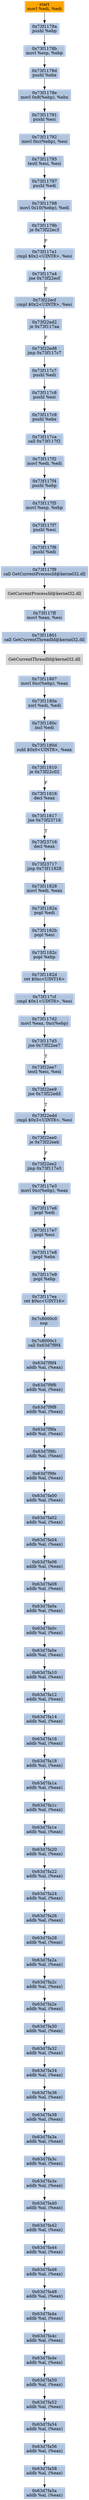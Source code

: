digraph G {
node[shape=rectangle,style=filled,fillcolor=lightsteelblue,color=lightsteelblue]
bgcolor="transparent"
a0x73f11788movl_edi_edi[label="start\nmovl %edi, %edi",color="lightgrey",fillcolor="orange"];
a0x73f1178apushl_ebp[label="0x73f1178a\npushl %ebp"];
a0x73f1178bmovl_esp_ebp[label="0x73f1178b\nmovl %esp, %ebp"];
a0x73f1178dpushl_ebx[label="0x73f1178d\npushl %ebx"];
a0x73f1178emovl_0x8ebp__ebx[label="0x73f1178e\nmovl 0x8(%ebp), %ebx"];
a0x73f11791pushl_esi[label="0x73f11791\npushl %esi"];
a0x73f11792movl_0xcebp__esi[label="0x73f11792\nmovl 0xc(%ebp), %esi"];
a0x73f11795testl_esi_esi[label="0x73f11795\ntestl %esi, %esi"];
a0x73f11797pushl_edi[label="0x73f11797\npushl %edi"];
a0x73f11798movl_0x10ebp__edi[label="0x73f11798\nmovl 0x10(%ebp), %edi"];
a0x73f1179bje_0x73f22ec3[label="0x73f1179b\nje 0x73f22ec3"];
a0x73f117a1cmpl_0x1UINT8_esi[label="0x73f117a1\ncmpl $0x1<UINT8>, %esi"];
a0x73f117a4jne_0x73f22ecf[label="0x73f117a4\njne 0x73f22ecf"];
a0x73f22ecfcmpl_0x2UINT8_esi[label="0x73f22ecf\ncmpl $0x2<UINT8>, %esi"];
a0x73f22ed2je_0x73f117aa[label="0x73f22ed2\nje 0x73f117aa"];
a0x73f22ed8jmp_0x73f117c7[label="0x73f22ed8\njmp 0x73f117c7"];
a0x73f117c7pushl_edi[label="0x73f117c7\npushl %edi"];
a0x73f117c8pushl_esi[label="0x73f117c8\npushl %esi"];
a0x73f117c9pushl_ebx[label="0x73f117c9\npushl %ebx"];
a0x73f117cacall_0x73f117f2[label="0x73f117ca\ncall 0x73f117f2"];
a0x73f117f2movl_edi_edi[label="0x73f117f2\nmovl %edi, %edi"];
a0x73f117f4pushl_ebp[label="0x73f117f4\npushl %ebp"];
a0x73f117f5movl_esp_ebp[label="0x73f117f5\nmovl %esp, %ebp"];
a0x73f117f7pushl_esi[label="0x73f117f7\npushl %esi"];
a0x73f117f8pushl_edi[label="0x73f117f8\npushl %edi"];
a0x73f117f9call_GetCurrentProcessId_kernel32_dll[label="0x73f117f9\ncall GetCurrentProcessId@kernel32.dll"];
GetCurrentProcessId_kernel32_dll[label="GetCurrentProcessId@kernel32.dll",color="lightgrey",fillcolor="lightgrey"];
a0x73f117ffmovl_eax_esi[label="0x73f117ff\nmovl %eax, %esi"];
a0x73f11801call_GetCurrentThreadId_kernel32_dll[label="0x73f11801\ncall GetCurrentThreadId@kernel32.dll"];
GetCurrentThreadId_kernel32_dll[label="GetCurrentThreadId@kernel32.dll",color="lightgrey",fillcolor="lightgrey"];
a0x73f11807movl_0xcebp__eax[label="0x73f11807\nmovl 0xc(%ebp), %eax"];
a0x73f1180axorl_edi_edi[label="0x73f1180a\nxorl %edi, %edi"];
a0x73f1180cincl_edi[label="0x73f1180c\nincl %edi"];
a0x73f1180dsubl_0x0UINT8_eax[label="0x73f1180d\nsubl $0x0<UINT8>, %eax"];
a0x73f11810je_0x73f22c02[label="0x73f11810\nje 0x73f22c02"];
a0x73f11816decl_eax[label="0x73f11816\ndecl %eax"];
a0x73f11817jne_0x73f23716[label="0x73f11817\njne 0x73f23716"];
a0x73f23716decl_eax[label="0x73f23716\ndecl %eax"];
a0x73f23717jmp_0x73f11828[label="0x73f23717\njmp 0x73f11828"];
a0x73f11828movl_edi_eax[label="0x73f11828\nmovl %edi, %eax"];
a0x73f1182apopl_edi[label="0x73f1182a\npopl %edi"];
a0x73f1182bpopl_esi[label="0x73f1182b\npopl %esi"];
a0x73f1182cpopl_ebp[label="0x73f1182c\npopl %ebp"];
a0x73f1182dret_0xcUINT16[label="0x73f1182d\nret $0xc<UINT16>"];
a0x73f117cfcmpl_0x1UINT8_esi[label="0x73f117cf\ncmpl $0x1<UINT8>, %esi"];
a0x73f117d2movl_eax_0xcebp_[label="0x73f117d2\nmovl %eax, 0xc(%ebp)"];
a0x73f117d5jne_0x73f22ee7[label="0x73f117d5\njne 0x73f22ee7"];
a0x73f22ee7testl_esi_esi[label="0x73f22ee7\ntestl %esi, %esi"];
a0x73f22ee9jne_0x73f22edd[label="0x73f22ee9\njne 0x73f22edd"];
a0x73f22eddcmpl_0x3UINT8_esi[label="0x73f22edd\ncmpl $0x3<UINT8>, %esi"];
a0x73f22ee0je_0x73f22eeb[label="0x73f22ee0\nje 0x73f22eeb"];
a0x73f22ee2jmp_0x73f117e3[label="0x73f22ee2\njmp 0x73f117e3"];
a0x73f117e3movl_0xcebp__eax[label="0x73f117e3\nmovl 0xc(%ebp), %eax"];
a0x73f117e6popl_edi[label="0x73f117e6\npopl %edi"];
a0x73f117e7popl_esi[label="0x73f117e7\npopl %esi"];
a0x73f117e8popl_ebx[label="0x73f117e8\npopl %ebx"];
a0x73f117e9popl_ebp[label="0x73f117e9\npopl %ebp"];
a0x73f117earet_0xcUINT16[label="0x73f117ea\nret $0xc<UINT16>"];
a0x7c8000c0nop_[label="0x7c8000c0\nnop "];
a0x7c8000c1call_0x63d7f9f4[label="0x7c8000c1\ncall 0x63d7f9f4"];
a0x63d7f9f4addb_al_eax_[label="0x63d7f9f4\naddb %al, (%eax)"];
a0x63d7f9f6addb_al_eax_[label="0x63d7f9f6\naddb %al, (%eax)"];
a0x63d7f9f8addb_al_eax_[label="0x63d7f9f8\naddb %al, (%eax)"];
a0x63d7f9faaddb_al_eax_[label="0x63d7f9fa\naddb %al, (%eax)"];
a0x63d7f9fcaddb_al_eax_[label="0x63d7f9fc\naddb %al, (%eax)"];
a0x63d7f9feaddb_al_eax_[label="0x63d7f9fe\naddb %al, (%eax)"];
a0x63d7fa00addb_al_eax_[label="0x63d7fa00\naddb %al, (%eax)"];
a0x63d7fa02addb_al_eax_[label="0x63d7fa02\naddb %al, (%eax)"];
a0x63d7fa04addb_al_eax_[label="0x63d7fa04\naddb %al, (%eax)"];
a0x63d7fa06addb_al_eax_[label="0x63d7fa06\naddb %al, (%eax)"];
a0x63d7fa08addb_al_eax_[label="0x63d7fa08\naddb %al, (%eax)"];
a0x63d7fa0aaddb_al_eax_[label="0x63d7fa0a\naddb %al, (%eax)"];
a0x63d7fa0caddb_al_eax_[label="0x63d7fa0c\naddb %al, (%eax)"];
a0x63d7fa0eaddb_al_eax_[label="0x63d7fa0e\naddb %al, (%eax)"];
a0x63d7fa10addb_al_eax_[label="0x63d7fa10\naddb %al, (%eax)"];
a0x63d7fa12addb_al_eax_[label="0x63d7fa12\naddb %al, (%eax)"];
a0x63d7fa14addb_al_eax_[label="0x63d7fa14\naddb %al, (%eax)"];
a0x63d7fa16addb_al_eax_[label="0x63d7fa16\naddb %al, (%eax)"];
a0x63d7fa18addb_al_eax_[label="0x63d7fa18\naddb %al, (%eax)"];
a0x63d7fa1aaddb_al_eax_[label="0x63d7fa1a\naddb %al, (%eax)"];
a0x63d7fa1caddb_al_eax_[label="0x63d7fa1c\naddb %al, (%eax)"];
a0x63d7fa1eaddb_al_eax_[label="0x63d7fa1e\naddb %al, (%eax)"];
a0x63d7fa20addb_al_eax_[label="0x63d7fa20\naddb %al, (%eax)"];
a0x63d7fa22addb_al_eax_[label="0x63d7fa22\naddb %al, (%eax)"];
a0x63d7fa24addb_al_eax_[label="0x63d7fa24\naddb %al, (%eax)"];
a0x63d7fa26addb_al_eax_[label="0x63d7fa26\naddb %al, (%eax)"];
a0x63d7fa28addb_al_eax_[label="0x63d7fa28\naddb %al, (%eax)"];
a0x63d7fa2aaddb_al_eax_[label="0x63d7fa2a\naddb %al, (%eax)"];
a0x63d7fa2caddb_al_eax_[label="0x63d7fa2c\naddb %al, (%eax)"];
a0x63d7fa2eaddb_al_eax_[label="0x63d7fa2e\naddb %al, (%eax)"];
a0x63d7fa30addb_al_eax_[label="0x63d7fa30\naddb %al, (%eax)"];
a0x63d7fa32addb_al_eax_[label="0x63d7fa32\naddb %al, (%eax)"];
a0x63d7fa34addb_al_eax_[label="0x63d7fa34\naddb %al, (%eax)"];
a0x63d7fa36addb_al_eax_[label="0x63d7fa36\naddb %al, (%eax)"];
a0x63d7fa38addb_al_eax_[label="0x63d7fa38\naddb %al, (%eax)"];
a0x63d7fa3aaddb_al_eax_[label="0x63d7fa3a\naddb %al, (%eax)"];
a0x63d7fa3caddb_al_eax_[label="0x63d7fa3c\naddb %al, (%eax)"];
a0x63d7fa3eaddb_al_eax_[label="0x63d7fa3e\naddb %al, (%eax)"];
a0x63d7fa40addb_al_eax_[label="0x63d7fa40\naddb %al, (%eax)"];
a0x63d7fa42addb_al_eax_[label="0x63d7fa42\naddb %al, (%eax)"];
a0x63d7fa44addb_al_eax_[label="0x63d7fa44\naddb %al, (%eax)"];
a0x63d7fa46addb_al_eax_[label="0x63d7fa46\naddb %al, (%eax)"];
a0x63d7fa48addb_al_eax_[label="0x63d7fa48\naddb %al, (%eax)"];
a0x63d7fa4aaddb_al_eax_[label="0x63d7fa4a\naddb %al, (%eax)"];
a0x63d7fa4caddb_al_eax_[label="0x63d7fa4c\naddb %al, (%eax)"];
a0x63d7fa4eaddb_al_eax_[label="0x63d7fa4e\naddb %al, (%eax)"];
a0x63d7fa50addb_al_eax_[label="0x63d7fa50\naddb %al, (%eax)"];
a0x63d7fa52addb_al_eax_[label="0x63d7fa52\naddb %al, (%eax)"];
a0x63d7fa54addb_al_eax_[label="0x63d7fa54\naddb %al, (%eax)"];
a0x63d7fa56addb_al_eax_[label="0x63d7fa56\naddb %al, (%eax)"];
a0x63d7fa58addb_al_eax_[label="0x63d7fa58\naddb %al, (%eax)"];
a0x63d7fa5aaddb_al_eax_[label="0x63d7fa5a\naddb %al, (%eax)"];
a0x73f11788movl_edi_edi -> a0x73f1178apushl_ebp [color="#000000"];
a0x73f1178apushl_ebp -> a0x73f1178bmovl_esp_ebp [color="#000000"];
a0x73f1178bmovl_esp_ebp -> a0x73f1178dpushl_ebx [color="#000000"];
a0x73f1178dpushl_ebx -> a0x73f1178emovl_0x8ebp__ebx [color="#000000"];
a0x73f1178emovl_0x8ebp__ebx -> a0x73f11791pushl_esi [color="#000000"];
a0x73f11791pushl_esi -> a0x73f11792movl_0xcebp__esi [color="#000000"];
a0x73f11792movl_0xcebp__esi -> a0x73f11795testl_esi_esi [color="#000000"];
a0x73f11795testl_esi_esi -> a0x73f11797pushl_edi [color="#000000"];
a0x73f11797pushl_edi -> a0x73f11798movl_0x10ebp__edi [color="#000000"];
a0x73f11798movl_0x10ebp__edi -> a0x73f1179bje_0x73f22ec3 [color="#000000"];
a0x73f1179bje_0x73f22ec3 -> a0x73f117a1cmpl_0x1UINT8_esi [color="#000000",label="F"];
a0x73f117a1cmpl_0x1UINT8_esi -> a0x73f117a4jne_0x73f22ecf [color="#000000"];
a0x73f117a4jne_0x73f22ecf -> a0x73f22ecfcmpl_0x2UINT8_esi [color="#000000",label="T"];
a0x73f22ecfcmpl_0x2UINT8_esi -> a0x73f22ed2je_0x73f117aa [color="#000000"];
a0x73f22ed2je_0x73f117aa -> a0x73f22ed8jmp_0x73f117c7 [color="#000000",label="F"];
a0x73f22ed8jmp_0x73f117c7 -> a0x73f117c7pushl_edi [color="#000000"];
a0x73f117c7pushl_edi -> a0x73f117c8pushl_esi [color="#000000"];
a0x73f117c8pushl_esi -> a0x73f117c9pushl_ebx [color="#000000"];
a0x73f117c9pushl_ebx -> a0x73f117cacall_0x73f117f2 [color="#000000"];
a0x73f117cacall_0x73f117f2 -> a0x73f117f2movl_edi_edi [color="#000000"];
a0x73f117f2movl_edi_edi -> a0x73f117f4pushl_ebp [color="#000000"];
a0x73f117f4pushl_ebp -> a0x73f117f5movl_esp_ebp [color="#000000"];
a0x73f117f5movl_esp_ebp -> a0x73f117f7pushl_esi [color="#000000"];
a0x73f117f7pushl_esi -> a0x73f117f8pushl_edi [color="#000000"];
a0x73f117f8pushl_edi -> a0x73f117f9call_GetCurrentProcessId_kernel32_dll [color="#000000"];
a0x73f117f9call_GetCurrentProcessId_kernel32_dll -> GetCurrentProcessId_kernel32_dll [color="#000000"];
GetCurrentProcessId_kernel32_dll -> a0x73f117ffmovl_eax_esi [color="#000000"];
a0x73f117ffmovl_eax_esi -> a0x73f11801call_GetCurrentThreadId_kernel32_dll [color="#000000"];
a0x73f11801call_GetCurrentThreadId_kernel32_dll -> GetCurrentThreadId_kernel32_dll [color="#000000"];
GetCurrentThreadId_kernel32_dll -> a0x73f11807movl_0xcebp__eax [color="#000000"];
a0x73f11807movl_0xcebp__eax -> a0x73f1180axorl_edi_edi [color="#000000"];
a0x73f1180axorl_edi_edi -> a0x73f1180cincl_edi [color="#000000"];
a0x73f1180cincl_edi -> a0x73f1180dsubl_0x0UINT8_eax [color="#000000"];
a0x73f1180dsubl_0x0UINT8_eax -> a0x73f11810je_0x73f22c02 [color="#000000"];
a0x73f11810je_0x73f22c02 -> a0x73f11816decl_eax [color="#000000",label="F"];
a0x73f11816decl_eax -> a0x73f11817jne_0x73f23716 [color="#000000"];
a0x73f11817jne_0x73f23716 -> a0x73f23716decl_eax [color="#000000",label="T"];
a0x73f23716decl_eax -> a0x73f23717jmp_0x73f11828 [color="#000000"];
a0x73f23717jmp_0x73f11828 -> a0x73f11828movl_edi_eax [color="#000000"];
a0x73f11828movl_edi_eax -> a0x73f1182apopl_edi [color="#000000"];
a0x73f1182apopl_edi -> a0x73f1182bpopl_esi [color="#000000"];
a0x73f1182bpopl_esi -> a0x73f1182cpopl_ebp [color="#000000"];
a0x73f1182cpopl_ebp -> a0x73f1182dret_0xcUINT16 [color="#000000"];
a0x73f1182dret_0xcUINT16 -> a0x73f117cfcmpl_0x1UINT8_esi [color="#000000"];
a0x73f117cfcmpl_0x1UINT8_esi -> a0x73f117d2movl_eax_0xcebp_ [color="#000000"];
a0x73f117d2movl_eax_0xcebp_ -> a0x73f117d5jne_0x73f22ee7 [color="#000000"];
a0x73f117d5jne_0x73f22ee7 -> a0x73f22ee7testl_esi_esi [color="#000000",label="T"];
a0x73f22ee7testl_esi_esi -> a0x73f22ee9jne_0x73f22edd [color="#000000"];
a0x73f22ee9jne_0x73f22edd -> a0x73f22eddcmpl_0x3UINT8_esi [color="#000000",label="T"];
a0x73f22eddcmpl_0x3UINT8_esi -> a0x73f22ee0je_0x73f22eeb [color="#000000"];
a0x73f22ee0je_0x73f22eeb -> a0x73f22ee2jmp_0x73f117e3 [color="#000000",label="F"];
a0x73f22ee2jmp_0x73f117e3 -> a0x73f117e3movl_0xcebp__eax [color="#000000"];
a0x73f117e3movl_0xcebp__eax -> a0x73f117e6popl_edi [color="#000000"];
a0x73f117e6popl_edi -> a0x73f117e7popl_esi [color="#000000"];
a0x73f117e7popl_esi -> a0x73f117e8popl_ebx [color="#000000"];
a0x73f117e8popl_ebx -> a0x73f117e9popl_ebp [color="#000000"];
a0x73f117e9popl_ebp -> a0x73f117earet_0xcUINT16 [color="#000000"];
a0x73f117earet_0xcUINT16 -> a0x7c8000c0nop_ [color="#000000"];
a0x7c8000c0nop_ -> a0x7c8000c1call_0x63d7f9f4 [color="#000000"];
a0x7c8000c1call_0x63d7f9f4 -> a0x63d7f9f4addb_al_eax_ [color="#000000"];
a0x63d7f9f4addb_al_eax_ -> a0x63d7f9f6addb_al_eax_ [color="#000000"];
a0x63d7f9f6addb_al_eax_ -> a0x63d7f9f8addb_al_eax_ [color="#000000"];
a0x63d7f9f8addb_al_eax_ -> a0x63d7f9faaddb_al_eax_ [color="#000000"];
a0x63d7f9faaddb_al_eax_ -> a0x63d7f9fcaddb_al_eax_ [color="#000000"];
a0x63d7f9fcaddb_al_eax_ -> a0x63d7f9feaddb_al_eax_ [color="#000000"];
a0x63d7f9feaddb_al_eax_ -> a0x63d7fa00addb_al_eax_ [color="#000000"];
a0x63d7fa00addb_al_eax_ -> a0x63d7fa02addb_al_eax_ [color="#000000"];
a0x63d7fa02addb_al_eax_ -> a0x63d7fa04addb_al_eax_ [color="#000000"];
a0x63d7fa04addb_al_eax_ -> a0x63d7fa06addb_al_eax_ [color="#000000"];
a0x63d7fa06addb_al_eax_ -> a0x63d7fa08addb_al_eax_ [color="#000000"];
a0x63d7fa08addb_al_eax_ -> a0x63d7fa0aaddb_al_eax_ [color="#000000"];
a0x63d7fa0aaddb_al_eax_ -> a0x63d7fa0caddb_al_eax_ [color="#000000"];
a0x63d7fa0caddb_al_eax_ -> a0x63d7fa0eaddb_al_eax_ [color="#000000"];
a0x63d7fa0eaddb_al_eax_ -> a0x63d7fa10addb_al_eax_ [color="#000000"];
a0x63d7fa10addb_al_eax_ -> a0x63d7fa12addb_al_eax_ [color="#000000"];
a0x63d7fa12addb_al_eax_ -> a0x63d7fa14addb_al_eax_ [color="#000000"];
a0x63d7fa14addb_al_eax_ -> a0x63d7fa16addb_al_eax_ [color="#000000"];
a0x63d7fa16addb_al_eax_ -> a0x63d7fa18addb_al_eax_ [color="#000000"];
a0x63d7fa18addb_al_eax_ -> a0x63d7fa1aaddb_al_eax_ [color="#000000"];
a0x63d7fa1aaddb_al_eax_ -> a0x63d7fa1caddb_al_eax_ [color="#000000"];
a0x63d7fa1caddb_al_eax_ -> a0x63d7fa1eaddb_al_eax_ [color="#000000"];
a0x63d7fa1eaddb_al_eax_ -> a0x63d7fa20addb_al_eax_ [color="#000000"];
a0x63d7fa20addb_al_eax_ -> a0x63d7fa22addb_al_eax_ [color="#000000"];
a0x63d7fa22addb_al_eax_ -> a0x63d7fa24addb_al_eax_ [color="#000000"];
a0x63d7fa24addb_al_eax_ -> a0x63d7fa26addb_al_eax_ [color="#000000"];
a0x63d7fa26addb_al_eax_ -> a0x63d7fa28addb_al_eax_ [color="#000000"];
a0x63d7fa28addb_al_eax_ -> a0x63d7fa2aaddb_al_eax_ [color="#000000"];
a0x63d7fa2aaddb_al_eax_ -> a0x63d7fa2caddb_al_eax_ [color="#000000"];
a0x63d7fa2caddb_al_eax_ -> a0x63d7fa2eaddb_al_eax_ [color="#000000"];
a0x63d7fa2eaddb_al_eax_ -> a0x63d7fa30addb_al_eax_ [color="#000000"];
a0x63d7fa30addb_al_eax_ -> a0x63d7fa32addb_al_eax_ [color="#000000"];
a0x63d7fa32addb_al_eax_ -> a0x63d7fa34addb_al_eax_ [color="#000000"];
a0x63d7fa34addb_al_eax_ -> a0x63d7fa36addb_al_eax_ [color="#000000"];
a0x63d7fa36addb_al_eax_ -> a0x63d7fa38addb_al_eax_ [color="#000000"];
a0x63d7fa38addb_al_eax_ -> a0x63d7fa3aaddb_al_eax_ [color="#000000"];
a0x63d7fa3aaddb_al_eax_ -> a0x63d7fa3caddb_al_eax_ [color="#000000"];
a0x63d7fa3caddb_al_eax_ -> a0x63d7fa3eaddb_al_eax_ [color="#000000"];
a0x63d7fa3eaddb_al_eax_ -> a0x63d7fa40addb_al_eax_ [color="#000000"];
a0x63d7fa40addb_al_eax_ -> a0x63d7fa42addb_al_eax_ [color="#000000"];
a0x63d7fa42addb_al_eax_ -> a0x63d7fa44addb_al_eax_ [color="#000000"];
a0x63d7fa44addb_al_eax_ -> a0x63d7fa46addb_al_eax_ [color="#000000"];
a0x63d7fa46addb_al_eax_ -> a0x63d7fa48addb_al_eax_ [color="#000000"];
a0x63d7fa48addb_al_eax_ -> a0x63d7fa4aaddb_al_eax_ [color="#000000"];
a0x63d7fa4aaddb_al_eax_ -> a0x63d7fa4caddb_al_eax_ [color="#000000"];
a0x63d7fa4caddb_al_eax_ -> a0x63d7fa4eaddb_al_eax_ [color="#000000"];
a0x63d7fa4eaddb_al_eax_ -> a0x63d7fa50addb_al_eax_ [color="#000000"];
a0x63d7fa50addb_al_eax_ -> a0x63d7fa52addb_al_eax_ [color="#000000"];
a0x63d7fa52addb_al_eax_ -> a0x63d7fa54addb_al_eax_ [color="#000000"];
a0x63d7fa54addb_al_eax_ -> a0x63d7fa56addb_al_eax_ [color="#000000"];
a0x63d7fa56addb_al_eax_ -> a0x63d7fa58addb_al_eax_ [color="#000000"];
a0x63d7fa58addb_al_eax_ -> a0x63d7fa5aaddb_al_eax_ [color="#000000"];
}
